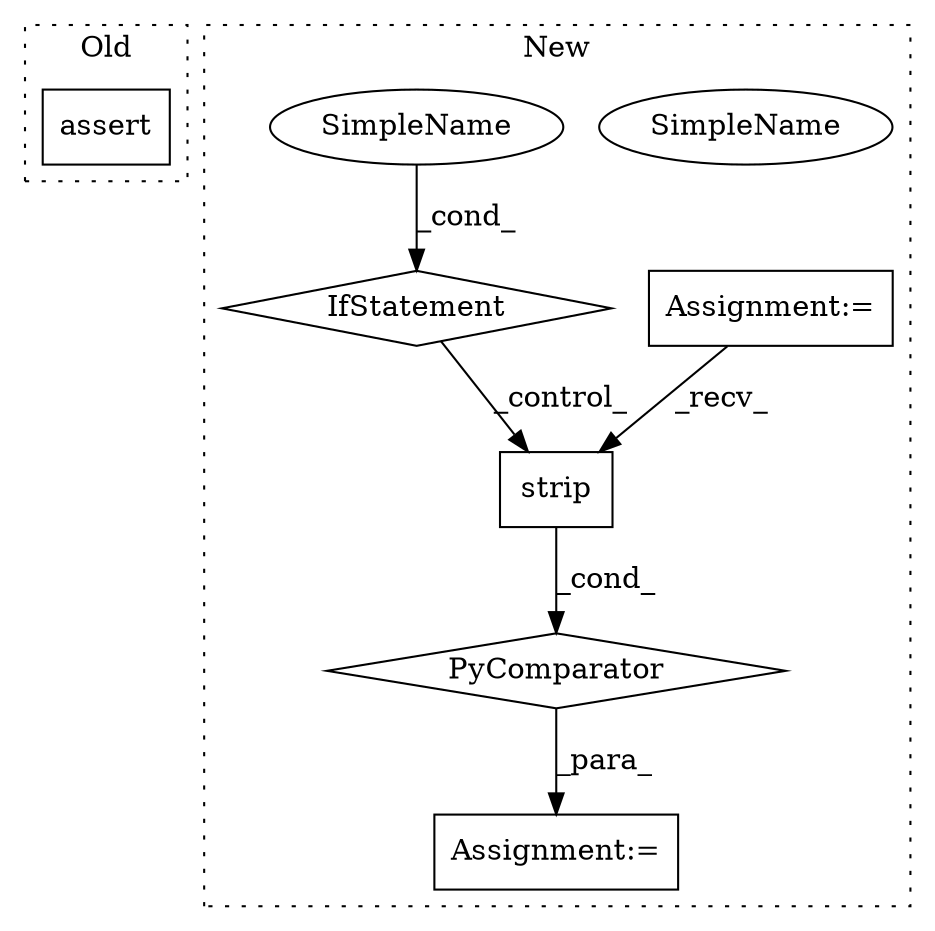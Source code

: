 digraph G {
subgraph cluster0 {
1 [label="assert" a="6" s="5649" l="7" shape="box"];
label = "Old";
style="dotted";
}
subgraph cluster1 {
2 [label="strip" a="32" s="4926" l="7" shape="box"];
3 [label="IfStatement" a="25" s="4991" l="45" shape="diamond"];
4 [label="Assignment:=" a="7" s="4991" l="45" shape="box"];
5 [label="SimpleName" a="42" s="5031" l="5" shape="ellipse"];
6 [label="PyComparator" a="113" s="4991" l="45" shape="diamond"];
7 [label="Assignment:=" a="7" s="4900" l="1" shape="box"];
8 [label="SimpleName" a="42" s="5031" l="5" shape="ellipse"];
label = "New";
style="dotted";
}
2 -> 6 [label="_cond_"];
3 -> 2 [label="_control_"];
4 -> 2 [label="_recv_"];
6 -> 7 [label="_para_"];
8 -> 3 [label="_cond_"];
}